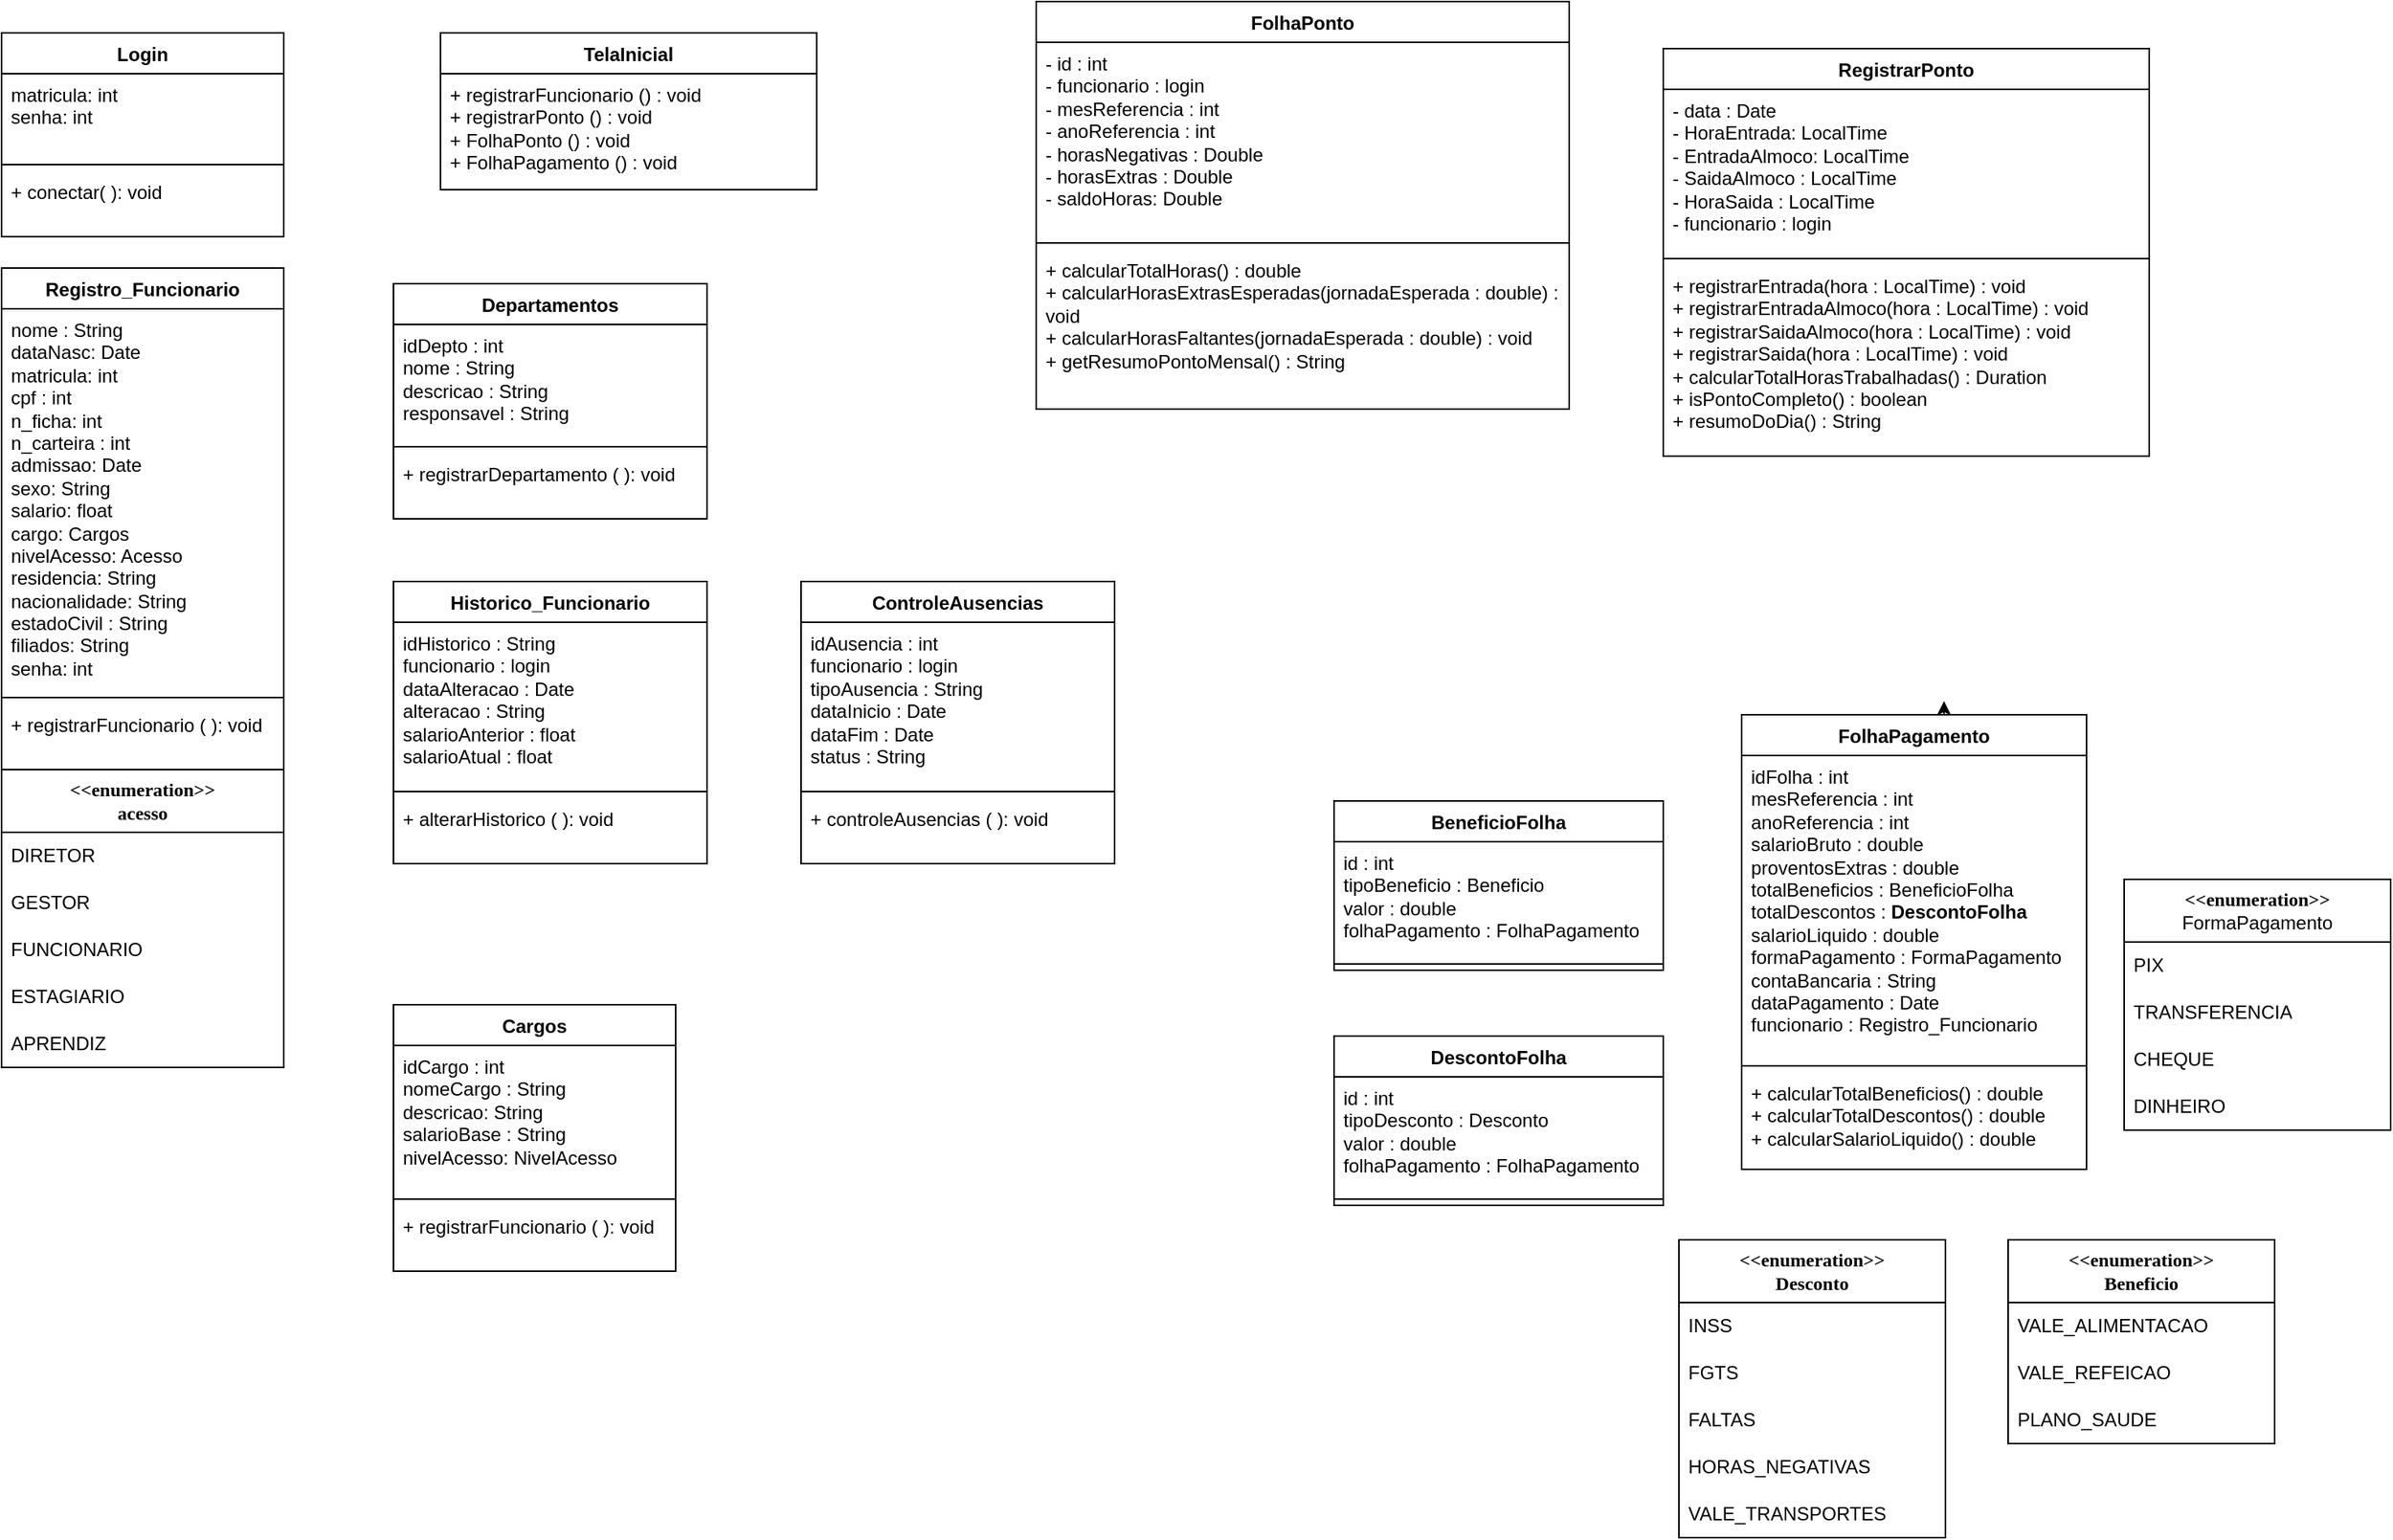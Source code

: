 <mxfile version="28.1.0">
  <diagram id="C5RBs43oDa-KdzZeNtuy" name="Page-1">
    <mxGraphModel dx="1727" dy="576" grid="1" gridSize="10" guides="1" tooltips="1" connect="1" arrows="1" fold="1" page="1" pageScale="1" pageWidth="827" pageHeight="1169" math="0" shadow="0">
      <root>
        <mxCell id="WIyWlLk6GJQsqaUBKTNV-0" />
        <mxCell id="WIyWlLk6GJQsqaUBKTNV-1" parent="WIyWlLk6GJQsqaUBKTNV-0" />
        <mxCell id="fYP-xoAzODDI70GAg0PN-0" value="Registro_Funcionario" style="swimlane;fontStyle=1;align=center;verticalAlign=top;childLayout=stackLayout;horizontal=1;startSize=26;horizontalStack=0;resizeParent=1;resizeParentMax=0;resizeLast=0;collapsible=1;marginBottom=0;whiteSpace=wrap;html=1;" parent="WIyWlLk6GJQsqaUBKTNV-1" vertex="1">
          <mxGeometry x="130" y="190" width="180" height="320" as="geometry" />
        </mxCell>
        <mxCell id="fYP-xoAzODDI70GAg0PN-1" value="nome : String&lt;div&gt;dataNasc: Date&lt;/div&gt;&lt;div&gt;matricula: int&lt;/div&gt;&lt;div&gt;&lt;div&gt;cpf : int&amp;nbsp;&lt;/div&gt;&lt;div&gt;n_ficha: int&lt;/div&gt;&lt;div&gt;n_carteira : int&lt;/div&gt;&lt;div&gt;admissao: Date&lt;/div&gt;&lt;div&gt;sexo: String&lt;/div&gt;&lt;div&gt;salario: float&lt;/div&gt;&lt;div&gt;cargo: Cargos&lt;/div&gt;&lt;div&gt;nivelAcesso: Acesso&lt;/div&gt;&lt;div&gt;residencia: String&lt;/div&gt;&lt;div&gt;nacionalidade: String&lt;/div&gt;&lt;div&gt;estadoCivil : String&lt;/div&gt;&lt;/div&gt;&lt;div&gt;filiados: String&lt;/div&gt;&lt;div&gt;senha: int&lt;/div&gt;" style="text;strokeColor=none;fillColor=none;align=left;verticalAlign=top;spacingLeft=4;spacingRight=4;overflow=hidden;rotatable=0;points=[[0,0.5],[1,0.5]];portConstraint=eastwest;whiteSpace=wrap;html=1;" parent="fYP-xoAzODDI70GAg0PN-0" vertex="1">
          <mxGeometry y="26" width="180" height="244" as="geometry" />
        </mxCell>
        <mxCell id="fYP-xoAzODDI70GAg0PN-2" value="" style="line;strokeWidth=1;fillColor=none;align=left;verticalAlign=middle;spacingTop=-1;spacingLeft=3;spacingRight=3;rotatable=0;labelPosition=right;points=[];portConstraint=eastwest;strokeColor=inherit;" parent="fYP-xoAzODDI70GAg0PN-0" vertex="1">
          <mxGeometry y="270" width="180" height="8" as="geometry" />
        </mxCell>
        <mxCell id="fYP-xoAzODDI70GAg0PN-3" value="+ registrarFuncionario&amp;nbsp;( ): void" style="text;strokeColor=none;fillColor=none;align=left;verticalAlign=top;spacingLeft=4;spacingRight=4;overflow=hidden;rotatable=0;points=[[0,0.5],[1,0.5]];portConstraint=eastwest;whiteSpace=wrap;html=1;" parent="fYP-xoAzODDI70GAg0PN-0" vertex="1">
          <mxGeometry y="278" width="180" height="42" as="geometry" />
        </mxCell>
        <mxCell id="fYP-xoAzODDI70GAg0PN-4" value="Login" style="swimlane;fontStyle=1;align=center;verticalAlign=top;childLayout=stackLayout;horizontal=1;startSize=26;horizontalStack=0;resizeParent=1;resizeParentMax=0;resizeLast=0;collapsible=1;marginBottom=0;whiteSpace=wrap;html=1;" parent="WIyWlLk6GJQsqaUBKTNV-1" vertex="1">
          <mxGeometry x="130" y="40" width="180" height="130" as="geometry" />
        </mxCell>
        <mxCell id="fYP-xoAzODDI70GAg0PN-5" value="matricula: int&lt;div&gt;senha: int&lt;/div&gt;" style="text;strokeColor=none;fillColor=none;align=left;verticalAlign=top;spacingLeft=4;spacingRight=4;overflow=hidden;rotatable=0;points=[[0,0.5],[1,0.5]];portConstraint=eastwest;whiteSpace=wrap;html=1;" parent="fYP-xoAzODDI70GAg0PN-4" vertex="1">
          <mxGeometry y="26" width="180" height="54" as="geometry" />
        </mxCell>
        <mxCell id="fYP-xoAzODDI70GAg0PN-6" value="" style="line;strokeWidth=1;fillColor=none;align=left;verticalAlign=middle;spacingTop=-1;spacingLeft=3;spacingRight=3;rotatable=0;labelPosition=right;points=[];portConstraint=eastwest;strokeColor=inherit;" parent="fYP-xoAzODDI70GAg0PN-4" vertex="1">
          <mxGeometry y="80" width="180" height="8" as="geometry" />
        </mxCell>
        <mxCell id="fYP-xoAzODDI70GAg0PN-7" value="+ conectar( ): void" style="text;strokeColor=none;fillColor=none;align=left;verticalAlign=top;spacingLeft=4;spacingRight=4;overflow=hidden;rotatable=0;points=[[0,0.5],[1,0.5]];portConstraint=eastwest;whiteSpace=wrap;html=1;" parent="fYP-xoAzODDI70GAg0PN-4" vertex="1">
          <mxGeometry y="88" width="180" height="42" as="geometry" />
        </mxCell>
        <mxCell id="fYP-xoAzODDI70GAg0PN-9" value="TelaInicial" style="swimlane;fontStyle=1;align=center;verticalAlign=top;childLayout=stackLayout;horizontal=1;startSize=26;horizontalStack=0;resizeParent=1;resizeParentMax=0;resizeLast=0;collapsible=1;marginBottom=0;whiteSpace=wrap;html=1;" parent="WIyWlLk6GJQsqaUBKTNV-1" vertex="1">
          <mxGeometry x="410" y="40" width="240" height="100" as="geometry" />
        </mxCell>
        <mxCell id="fYP-xoAzODDI70GAg0PN-10" value="+ registrarFuncionario () : void&lt;div&gt;+ registrarPonto () : void&lt;/div&gt;&lt;div&gt;+ FolhaPonto () : void&lt;/div&gt;&lt;div&gt;+ FolhaPagamento () : void&lt;/div&gt;&lt;div&gt;&lt;div&gt;&lt;br&gt;&lt;/div&gt;&lt;/div&gt;" style="text;strokeColor=none;fillColor=none;align=left;verticalAlign=top;spacingLeft=4;spacingRight=4;overflow=hidden;rotatable=0;points=[[0,0.5],[1,0.5]];portConstraint=eastwest;whiteSpace=wrap;html=1;" parent="fYP-xoAzODDI70GAg0PN-9" vertex="1">
          <mxGeometry y="26" width="240" height="74" as="geometry" />
        </mxCell>
        <mxCell id="fYP-xoAzODDI70GAg0PN-11" value="FolhaPonto" style="swimlane;fontStyle=1;align=center;verticalAlign=top;childLayout=stackLayout;horizontal=1;startSize=26;horizontalStack=0;resizeParent=1;resizeParentMax=0;resizeLast=0;collapsible=1;marginBottom=0;whiteSpace=wrap;html=1;" parent="WIyWlLk6GJQsqaUBKTNV-1" vertex="1">
          <mxGeometry x="790" y="20" width="340" height="260" as="geometry" />
        </mxCell>
        <mxCell id="fYP-xoAzODDI70GAg0PN-12" value="&lt;div&gt;- id : int&lt;/div&gt;&lt;div&gt;- funcionario : login&lt;/div&gt;&lt;div&gt;- mesReferencia : int&lt;/div&gt;&lt;div&gt;- anoReferencia : int&lt;/div&gt;&lt;div&gt;&lt;span style=&quot;background-color: transparent; color: light-dark(rgb(0, 0, 0), rgb(255, 255, 255));&quot;&gt;- horasNegativas : Double&lt;/span&gt;&lt;/div&gt;&lt;div&gt;&lt;div&gt;&lt;span style=&quot;background-color: transparent; color: light-dark(rgb(0, 0, 0), rgb(255, 255, 255));&quot;&gt;- horasExtras : Double&lt;/span&gt;&lt;/div&gt;&lt;div&gt;&lt;span style=&quot;background-color: transparent; color: light-dark(rgb(0, 0, 0), rgb(255, 255, 255));&quot;&gt;-&amp;nbsp;&lt;/span&gt;&lt;span style=&quot;background-color: transparent; color: light-dark(rgb(0, 0, 0), rgb(255, 255, 255));&quot;&gt;saldoHoras: Double&lt;/span&gt;&lt;/div&gt;&lt;/div&gt;" style="text;strokeColor=none;fillColor=none;align=left;verticalAlign=top;spacingLeft=4;spacingRight=4;overflow=hidden;rotatable=0;points=[[0,0.5],[1,0.5]];portConstraint=eastwest;whiteSpace=wrap;html=1;" parent="fYP-xoAzODDI70GAg0PN-11" vertex="1">
          <mxGeometry y="26" width="340" height="124" as="geometry" />
        </mxCell>
        <mxCell id="fYP-xoAzODDI70GAg0PN-13" value="" style="line;strokeWidth=1;fillColor=none;align=left;verticalAlign=middle;spacingTop=-1;spacingLeft=3;spacingRight=3;rotatable=0;labelPosition=right;points=[];portConstraint=eastwest;strokeColor=inherit;" parent="fYP-xoAzODDI70GAg0PN-11" vertex="1">
          <mxGeometry y="150" width="340" height="8" as="geometry" />
        </mxCell>
        <mxCell id="fYP-xoAzODDI70GAg0PN-14" value="&lt;div&gt;+ calcularTotalHoras() : double&lt;/div&gt;&lt;div&gt;+ calcularHorasExtrasEsperadas(jornadaEsperada : double) : void&lt;/div&gt;&lt;div&gt;+ calcularHorasFaltantes(jornadaEsperada : double) : void&lt;/div&gt;&lt;div&gt;+ getResumoPontoMensal() : String&lt;/div&gt;" style="text;strokeColor=none;fillColor=none;align=left;verticalAlign=top;spacingLeft=4;spacingRight=4;overflow=hidden;rotatable=0;points=[[0,0.5],[1,0.5]];portConstraint=eastwest;whiteSpace=wrap;html=1;" parent="fYP-xoAzODDI70GAg0PN-11" vertex="1">
          <mxGeometry y="158" width="340" height="102" as="geometry" />
        </mxCell>
        <mxCell id="fYP-xoAzODDI70GAg0PN-15" value="RegistrarPonto" style="swimlane;fontStyle=1;align=center;verticalAlign=top;childLayout=stackLayout;horizontal=1;startSize=26;horizontalStack=0;resizeParent=1;resizeParentMax=0;resizeLast=0;collapsible=1;marginBottom=0;whiteSpace=wrap;html=1;" parent="WIyWlLk6GJQsqaUBKTNV-1" vertex="1">
          <mxGeometry x="1190" y="50" width="310" height="260" as="geometry" />
        </mxCell>
        <mxCell id="fYP-xoAzODDI70GAg0PN-16" value="&lt;div&gt;- data :&amp;nbsp;&lt;span style=&quot;background-color: transparent; color: light-dark(rgb(0, 0, 0), rgb(255, 255, 255));&quot;&gt;Date&lt;/span&gt;&lt;/div&gt;&lt;div&gt;- HoraEntrada: LocalTime&lt;/div&gt;&lt;div&gt;- EntradaAlmoco: LocalTime&lt;/div&gt;&lt;div&gt;- SaidaAlmoco : LocalTime&lt;/div&gt;&lt;div&gt;- HoraSaida : LocalTime&lt;/div&gt;&lt;div&gt;- funcionario : login&lt;/div&gt;" style="text;strokeColor=none;fillColor=none;align=left;verticalAlign=top;spacingLeft=4;spacingRight=4;overflow=hidden;rotatable=0;points=[[0,0.5],[1,0.5]];portConstraint=eastwest;whiteSpace=wrap;html=1;" parent="fYP-xoAzODDI70GAg0PN-15" vertex="1">
          <mxGeometry y="26" width="310" height="104" as="geometry" />
        </mxCell>
        <mxCell id="fYP-xoAzODDI70GAg0PN-17" value="" style="line;strokeWidth=1;fillColor=none;align=left;verticalAlign=middle;spacingTop=-1;spacingLeft=3;spacingRight=3;rotatable=0;labelPosition=right;points=[];portConstraint=eastwest;strokeColor=inherit;" parent="fYP-xoAzODDI70GAg0PN-15" vertex="1">
          <mxGeometry y="130" width="310" height="8" as="geometry" />
        </mxCell>
        <mxCell id="fYP-xoAzODDI70GAg0PN-18" value="&lt;div&gt;+ registrarEntrada(hora : LocalTime) : void&lt;/div&gt;&lt;div&gt;+ registrarEntradaAlmoco(hora : LocalTime) : void&lt;/div&gt;&lt;div&gt;+ registrarSaidaAlmoco(hora : LocalTime) : void&lt;/div&gt;&lt;div&gt;+ registrarSaida(hora : LocalTime) : void&lt;/div&gt;&lt;div&gt;+ calcularTotalHorasTrabalhadas() : Duration&lt;/div&gt;&lt;div&gt;&lt;span style=&quot;background-color: transparent; color: light-dark(rgb(0, 0, 0), rgb(255, 255, 255));&quot;&gt;+ isPontoCompleto() : boolean&lt;/span&gt;&lt;/div&gt;&lt;div&gt;+ resumoDoDia() : String&lt;/div&gt;" style="text;strokeColor=none;fillColor=none;align=left;verticalAlign=top;spacingLeft=4;spacingRight=4;overflow=hidden;rotatable=0;points=[[0,0.5],[1,0.5]];portConstraint=eastwest;whiteSpace=wrap;html=1;" parent="fYP-xoAzODDI70GAg0PN-15" vertex="1">
          <mxGeometry y="138" width="310" height="122" as="geometry" />
        </mxCell>
        <mxCell id="fYP-xoAzODDI70GAg0PN-19" value="FolhaPagamento" style="swimlane;fontStyle=1;align=center;verticalAlign=top;childLayout=stackLayout;horizontal=1;startSize=26;horizontalStack=0;resizeParent=1;resizeParentMax=0;resizeLast=0;collapsible=1;marginBottom=0;whiteSpace=wrap;html=1;" parent="WIyWlLk6GJQsqaUBKTNV-1" vertex="1">
          <mxGeometry x="1240" y="475" width="220" height="290" as="geometry" />
        </mxCell>
        <mxCell id="fYP-xoAzODDI70GAg0PN-20" value="&lt;div&gt;idFolha : int&lt;/div&gt;&lt;div&gt;mesReferencia : int&lt;/div&gt;&lt;div&gt;anoReferencia : int&lt;/div&gt;&lt;div&gt;salarioBruto : double&lt;/div&gt;&lt;div&gt;proventosExtras : double&lt;/div&gt;&lt;div&gt;totalBeneficios : BeneficioFolha&lt;/div&gt;&lt;div&gt;totalDescontos :&amp;nbsp;&lt;span style=&quot;font-weight: 700; text-align: center; background-color: transparent; color: light-dark(rgb(0, 0, 0), rgb(255, 255, 255));&quot;&gt;DescontoFolha&lt;/span&gt;&lt;/div&gt;&lt;div&gt;salarioLiquido : double&lt;/div&gt;&lt;div&gt;&lt;span style=&quot;background-color: transparent; color: light-dark(rgb(0, 0, 0), rgb(255, 255, 255));&quot;&gt;formaPagamento : FormaPagamento&lt;/span&gt;&lt;/div&gt;&lt;div&gt;contaBancaria : String&lt;/div&gt;&lt;div&gt;dataPagamento : Date&lt;/div&gt;&lt;div&gt;&lt;span style=&quot;background-color: transparent; color: light-dark(rgb(0, 0, 0), rgb(255, 255, 255));&quot;&gt;funcionario : Registro_Funcionario&lt;/span&gt;&lt;/div&gt;&lt;div&gt;&lt;br&gt;&lt;/div&gt;" style="text;strokeColor=none;fillColor=none;align=left;verticalAlign=top;spacingLeft=4;spacingRight=4;overflow=hidden;rotatable=0;points=[[0,0.5],[1,0.5]];portConstraint=eastwest;whiteSpace=wrap;html=1;" parent="fYP-xoAzODDI70GAg0PN-19" vertex="1">
          <mxGeometry y="26" width="220" height="194" as="geometry" />
        </mxCell>
        <mxCell id="fYP-xoAzODDI70GAg0PN-21" value="" style="line;strokeWidth=1;fillColor=none;align=left;verticalAlign=middle;spacingTop=-1;spacingLeft=3;spacingRight=3;rotatable=0;labelPosition=right;points=[];portConstraint=eastwest;strokeColor=inherit;" parent="fYP-xoAzODDI70GAg0PN-19" vertex="1">
          <mxGeometry y="220" width="220" height="8" as="geometry" />
        </mxCell>
        <mxCell id="fYP-xoAzODDI70GAg0PN-22" value="" style="line;strokeWidth=1;fillColor=none;align=left;verticalAlign=middle;spacingTop=-1;spacingLeft=3;spacingRight=3;rotatable=0;labelPosition=right;points=[];portConstraint=eastwest;strokeColor=inherit;" parent="fYP-xoAzODDI70GAg0PN-19" vertex="1">
          <mxGeometry y="228" width="220" as="geometry" />
        </mxCell>
        <mxCell id="fYP-xoAzODDI70GAg0PN-23" value="&lt;div&gt;+ calcularTotalBeneficios() : double&lt;/div&gt;&lt;div&gt;+ calcularTotalDescontos() : double&lt;/div&gt;&lt;div&gt;+ calcularSalarioLiquido() : double&lt;/div&gt;" style="text;strokeColor=none;fillColor=none;align=left;verticalAlign=top;spacingLeft=4;spacingRight=4;overflow=hidden;rotatable=0;points=[[0,0.5],[1,0.5]];portConstraint=eastwest;whiteSpace=wrap;html=1;" parent="fYP-xoAzODDI70GAg0PN-19" vertex="1">
          <mxGeometry y="228" width="220" height="62" as="geometry" />
        </mxCell>
        <mxCell id="fYP-xoAzODDI70GAg0PN-24" style="edgeStyle=orthogonalEdgeStyle;rounded=0;orthogonalLoop=1;jettySize=auto;html=1;exitX=0.5;exitY=0;exitDx=0;exitDy=0;entryX=0.587;entryY=-0.03;entryDx=0;entryDy=0;entryPerimeter=0;" parent="WIyWlLk6GJQsqaUBKTNV-1" source="fYP-xoAzODDI70GAg0PN-19" target="fYP-xoAzODDI70GAg0PN-19" edge="1">
          <mxGeometry relative="1" as="geometry" />
        </mxCell>
        <mxCell id="GPqqSzToRLyQ76lssUQ2-6" value="Cargos" style="swimlane;fontStyle=1;align=center;verticalAlign=top;childLayout=stackLayout;horizontal=1;startSize=26;horizontalStack=0;resizeParent=1;resizeParentMax=0;resizeLast=0;collapsible=1;marginBottom=0;whiteSpace=wrap;html=1;" vertex="1" parent="WIyWlLk6GJQsqaUBKTNV-1">
          <mxGeometry x="380" y="660" width="180" height="170" as="geometry" />
        </mxCell>
        <mxCell id="GPqqSzToRLyQ76lssUQ2-7" value="idCargo : int&lt;div&gt;nomeCargo : String&lt;/div&gt;&lt;div&gt;descricao: String&lt;/div&gt;&lt;div&gt;salarioBase : String&lt;/div&gt;&lt;div&gt;nivelAcesso: NivelAcesso&lt;/div&gt;" style="text;strokeColor=none;fillColor=none;align=left;verticalAlign=top;spacingLeft=4;spacingRight=4;overflow=hidden;rotatable=0;points=[[0,0.5],[1,0.5]];portConstraint=eastwest;whiteSpace=wrap;html=1;" vertex="1" parent="GPqqSzToRLyQ76lssUQ2-6">
          <mxGeometry y="26" width="180" height="94" as="geometry" />
        </mxCell>
        <mxCell id="GPqqSzToRLyQ76lssUQ2-8" value="" style="line;strokeWidth=1;fillColor=none;align=left;verticalAlign=middle;spacingTop=-1;spacingLeft=3;spacingRight=3;rotatable=0;labelPosition=right;points=[];portConstraint=eastwest;strokeColor=inherit;" vertex="1" parent="GPqqSzToRLyQ76lssUQ2-6">
          <mxGeometry y="120" width="180" height="8" as="geometry" />
        </mxCell>
        <mxCell id="GPqqSzToRLyQ76lssUQ2-9" value="+ registrarFuncionario&amp;nbsp;( ): void" style="text;strokeColor=none;fillColor=none;align=left;verticalAlign=top;spacingLeft=4;spacingRight=4;overflow=hidden;rotatable=0;points=[[0,0.5],[1,0.5]];portConstraint=eastwest;whiteSpace=wrap;html=1;" vertex="1" parent="GPqqSzToRLyQ76lssUQ2-6">
          <mxGeometry y="128" width="180" height="42" as="geometry" />
        </mxCell>
        <mxCell id="GPqqSzToRLyQ76lssUQ2-10" value="&lt;span style=&quot;font-family: Tahoma; font-weight: 700;&quot;&gt;&amp;lt;&amp;lt;enumeration&amp;gt;&amp;gt;&lt;/span&gt;&lt;div style=&quot;font-family: Tahoma; font-weight: 700;&quot;&gt;acesso&lt;/div&gt;" style="swimlane;fontStyle=0;childLayout=stackLayout;horizontal=1;startSize=40;horizontalStack=0;resizeParent=1;resizeParentMax=0;resizeLast=0;collapsible=1;marginBottom=0;whiteSpace=wrap;html=1;" vertex="1" parent="WIyWlLk6GJQsqaUBKTNV-1">
          <mxGeometry x="130" y="510" width="180" height="190" as="geometry" />
        </mxCell>
        <mxCell id="GPqqSzToRLyQ76lssUQ2-11" value="DIRETOR" style="text;strokeColor=none;fillColor=none;align=left;verticalAlign=middle;spacingLeft=4;spacingRight=4;overflow=hidden;points=[[0,0.5],[1,0.5]];portConstraint=eastwest;rotatable=0;whiteSpace=wrap;html=1;" vertex="1" parent="GPqqSzToRLyQ76lssUQ2-10">
          <mxGeometry y="40" width="180" height="30" as="geometry" />
        </mxCell>
        <mxCell id="GPqqSzToRLyQ76lssUQ2-12" value="GESTOR" style="text;strokeColor=none;fillColor=none;align=left;verticalAlign=middle;spacingLeft=4;spacingRight=4;overflow=hidden;points=[[0,0.5],[1,0.5]];portConstraint=eastwest;rotatable=0;whiteSpace=wrap;html=1;" vertex="1" parent="GPqqSzToRLyQ76lssUQ2-10">
          <mxGeometry y="70" width="180" height="30" as="geometry" />
        </mxCell>
        <mxCell id="GPqqSzToRLyQ76lssUQ2-13" value="FUNCIONARIO" style="text;strokeColor=none;fillColor=none;align=left;verticalAlign=middle;spacingLeft=4;spacingRight=4;overflow=hidden;points=[[0,0.5],[1,0.5]];portConstraint=eastwest;rotatable=0;whiteSpace=wrap;html=1;" vertex="1" parent="GPqqSzToRLyQ76lssUQ2-10">
          <mxGeometry y="100" width="180" height="30" as="geometry" />
        </mxCell>
        <mxCell id="GPqqSzToRLyQ76lssUQ2-14" value="ESTAGIARIO" style="text;strokeColor=none;fillColor=none;align=left;verticalAlign=middle;spacingLeft=4;spacingRight=4;overflow=hidden;points=[[0,0.5],[1,0.5]];portConstraint=eastwest;rotatable=0;whiteSpace=wrap;html=1;" vertex="1" parent="GPqqSzToRLyQ76lssUQ2-10">
          <mxGeometry y="130" width="180" height="30" as="geometry" />
        </mxCell>
        <mxCell id="GPqqSzToRLyQ76lssUQ2-15" value="APRENDIZ" style="text;strokeColor=none;fillColor=none;align=left;verticalAlign=middle;spacingLeft=4;spacingRight=4;overflow=hidden;points=[[0,0.5],[1,0.5]];portConstraint=eastwest;rotatable=0;whiteSpace=wrap;html=1;" vertex="1" parent="GPqqSzToRLyQ76lssUQ2-10">
          <mxGeometry y="160" width="180" height="30" as="geometry" />
        </mxCell>
        <mxCell id="GPqqSzToRLyQ76lssUQ2-17" value="Departamentos" style="swimlane;fontStyle=1;align=center;verticalAlign=top;childLayout=stackLayout;horizontal=1;startSize=26;horizontalStack=0;resizeParent=1;resizeParentMax=0;resizeLast=0;collapsible=1;marginBottom=0;whiteSpace=wrap;html=1;" vertex="1" parent="WIyWlLk6GJQsqaUBKTNV-1">
          <mxGeometry x="380" y="200" width="200" height="150" as="geometry" />
        </mxCell>
        <mxCell id="GPqqSzToRLyQ76lssUQ2-18" value="idDepto : int&lt;div&gt;nome : String&lt;/div&gt;&lt;div&gt;descricao : String&lt;/div&gt;&lt;div&gt;responsavel : String&lt;/div&gt;&lt;div&gt;&lt;br&gt;&lt;/div&gt;" style="text;strokeColor=none;fillColor=none;align=left;verticalAlign=top;spacingLeft=4;spacingRight=4;overflow=hidden;rotatable=0;points=[[0,0.5],[1,0.5]];portConstraint=eastwest;whiteSpace=wrap;html=1;" vertex="1" parent="GPqqSzToRLyQ76lssUQ2-17">
          <mxGeometry y="26" width="200" height="74" as="geometry" />
        </mxCell>
        <mxCell id="GPqqSzToRLyQ76lssUQ2-19" value="" style="line;strokeWidth=1;fillColor=none;align=left;verticalAlign=middle;spacingTop=-1;spacingLeft=3;spacingRight=3;rotatable=0;labelPosition=right;points=[];portConstraint=eastwest;strokeColor=inherit;" vertex="1" parent="GPqqSzToRLyQ76lssUQ2-17">
          <mxGeometry y="100" width="200" height="8" as="geometry" />
        </mxCell>
        <mxCell id="GPqqSzToRLyQ76lssUQ2-20" value="+ registrarDepartamento ( ): void" style="text;strokeColor=none;fillColor=none;align=left;verticalAlign=top;spacingLeft=4;spacingRight=4;overflow=hidden;rotatable=0;points=[[0,0.5],[1,0.5]];portConstraint=eastwest;whiteSpace=wrap;html=1;" vertex="1" parent="GPqqSzToRLyQ76lssUQ2-17">
          <mxGeometry y="108" width="200" height="42" as="geometry" />
        </mxCell>
        <mxCell id="GPqqSzToRLyQ76lssUQ2-21" value="Historico_Funcionario" style="swimlane;fontStyle=1;align=center;verticalAlign=top;childLayout=stackLayout;horizontal=1;startSize=26;horizontalStack=0;resizeParent=1;resizeParentMax=0;resizeLast=0;collapsible=1;marginBottom=0;whiteSpace=wrap;html=1;" vertex="1" parent="WIyWlLk6GJQsqaUBKTNV-1">
          <mxGeometry x="380" y="390" width="200" height="180" as="geometry" />
        </mxCell>
        <mxCell id="GPqqSzToRLyQ76lssUQ2-22" value="&lt;div&gt;idHistorico : String&lt;/div&gt;&lt;div&gt;funcionario : login&lt;/div&gt;&lt;div&gt;dataAlteracao : Date&lt;/div&gt;&lt;div&gt;alteracao : String&lt;/div&gt;&lt;div&gt;salarioAnterior : float&lt;/div&gt;&lt;div&gt;salarioAtual : float&lt;/div&gt;&lt;div&gt;&lt;br&gt;&lt;/div&gt;" style="text;strokeColor=none;fillColor=none;align=left;verticalAlign=top;spacingLeft=4;spacingRight=4;overflow=hidden;rotatable=0;points=[[0,0.5],[1,0.5]];portConstraint=eastwest;whiteSpace=wrap;html=1;" vertex="1" parent="GPqqSzToRLyQ76lssUQ2-21">
          <mxGeometry y="26" width="200" height="104" as="geometry" />
        </mxCell>
        <mxCell id="GPqqSzToRLyQ76lssUQ2-23" value="" style="line;strokeWidth=1;fillColor=none;align=left;verticalAlign=middle;spacingTop=-1;spacingLeft=3;spacingRight=3;rotatable=0;labelPosition=right;points=[];portConstraint=eastwest;strokeColor=inherit;" vertex="1" parent="GPqqSzToRLyQ76lssUQ2-21">
          <mxGeometry y="130" width="200" height="8" as="geometry" />
        </mxCell>
        <mxCell id="GPqqSzToRLyQ76lssUQ2-24" value="+ alterarHistorico ( ): void" style="text;strokeColor=none;fillColor=none;align=left;verticalAlign=top;spacingLeft=4;spacingRight=4;overflow=hidden;rotatable=0;points=[[0,0.5],[1,0.5]];portConstraint=eastwest;whiteSpace=wrap;html=1;" vertex="1" parent="GPqqSzToRLyQ76lssUQ2-21">
          <mxGeometry y="138" width="200" height="42" as="geometry" />
        </mxCell>
        <mxCell id="GPqqSzToRLyQ76lssUQ2-25" value="ControleAusencias" style="swimlane;fontStyle=1;align=center;verticalAlign=top;childLayout=stackLayout;horizontal=1;startSize=26;horizontalStack=0;resizeParent=1;resizeParentMax=0;resizeLast=0;collapsible=1;marginBottom=0;whiteSpace=wrap;html=1;" vertex="1" parent="WIyWlLk6GJQsqaUBKTNV-1">
          <mxGeometry x="640" y="390" width="200" height="180" as="geometry" />
        </mxCell>
        <mxCell id="GPqqSzToRLyQ76lssUQ2-26" value="&lt;div&gt;idAusencia : int&lt;/div&gt;&lt;div&gt;funcionario : login&lt;/div&gt;&lt;div&gt;tipoAusencia : String&lt;/div&gt;&lt;div&gt;dataInicio : Date&lt;/div&gt;&lt;div&gt;dataFim : Date&lt;/div&gt;&lt;div&gt;status : String&lt;/div&gt;" style="text;strokeColor=none;fillColor=none;align=left;verticalAlign=top;spacingLeft=4;spacingRight=4;overflow=hidden;rotatable=0;points=[[0,0.5],[1,0.5]];portConstraint=eastwest;whiteSpace=wrap;html=1;" vertex="1" parent="GPqqSzToRLyQ76lssUQ2-25">
          <mxGeometry y="26" width="200" height="104" as="geometry" />
        </mxCell>
        <mxCell id="GPqqSzToRLyQ76lssUQ2-27" value="" style="line;strokeWidth=1;fillColor=none;align=left;verticalAlign=middle;spacingTop=-1;spacingLeft=3;spacingRight=3;rotatable=0;labelPosition=right;points=[];portConstraint=eastwest;strokeColor=inherit;" vertex="1" parent="GPqqSzToRLyQ76lssUQ2-25">
          <mxGeometry y="130" width="200" height="8" as="geometry" />
        </mxCell>
        <mxCell id="GPqqSzToRLyQ76lssUQ2-28" value="+ controleAusencias ( ): void" style="text;strokeColor=none;fillColor=none;align=left;verticalAlign=top;spacingLeft=4;spacingRight=4;overflow=hidden;rotatable=0;points=[[0,0.5],[1,0.5]];portConstraint=eastwest;whiteSpace=wrap;html=1;" vertex="1" parent="GPqqSzToRLyQ76lssUQ2-25">
          <mxGeometry y="138" width="200" height="42" as="geometry" />
        </mxCell>
        <mxCell id="GPqqSzToRLyQ76lssUQ2-29" value="&lt;span style=&quot;font-family: Tahoma; font-weight: 700;&quot;&gt;&amp;lt;&amp;lt;enumeration&amp;gt;&amp;gt;&lt;/span&gt;&lt;div style=&quot;font-family: Tahoma; font-weight: 700;&quot;&gt;&lt;span style=&quot;font-family: Helvetica; font-weight: 400; text-align: left;&quot;&gt;FormaPagamento&lt;/span&gt;&lt;/div&gt;" style="swimlane;fontStyle=0;childLayout=stackLayout;horizontal=1;startSize=40;horizontalStack=0;resizeParent=1;resizeParentMax=0;resizeLast=0;collapsible=1;marginBottom=0;whiteSpace=wrap;html=1;" vertex="1" parent="WIyWlLk6GJQsqaUBKTNV-1">
          <mxGeometry x="1484" y="580" width="170" height="160" as="geometry" />
        </mxCell>
        <mxCell id="GPqqSzToRLyQ76lssUQ2-30" value="PIX" style="text;strokeColor=none;fillColor=none;align=left;verticalAlign=middle;spacingLeft=4;spacingRight=4;overflow=hidden;points=[[0,0.5],[1,0.5]];portConstraint=eastwest;rotatable=0;whiteSpace=wrap;html=1;" vertex="1" parent="GPqqSzToRLyQ76lssUQ2-29">
          <mxGeometry y="40" width="170" height="30" as="geometry" />
        </mxCell>
        <mxCell id="GPqqSzToRLyQ76lssUQ2-31" value="TRANSFERENCIA" style="text;strokeColor=none;fillColor=none;align=left;verticalAlign=middle;spacingLeft=4;spacingRight=4;overflow=hidden;points=[[0,0.5],[1,0.5]];portConstraint=eastwest;rotatable=0;whiteSpace=wrap;html=1;" vertex="1" parent="GPqqSzToRLyQ76lssUQ2-29">
          <mxGeometry y="70" width="170" height="30" as="geometry" />
        </mxCell>
        <mxCell id="GPqqSzToRLyQ76lssUQ2-32" value="CHEQUE" style="text;strokeColor=none;fillColor=none;align=left;verticalAlign=middle;spacingLeft=4;spacingRight=4;overflow=hidden;points=[[0,0.5],[1,0.5]];portConstraint=eastwest;rotatable=0;whiteSpace=wrap;html=1;" vertex="1" parent="GPqqSzToRLyQ76lssUQ2-29">
          <mxGeometry y="100" width="170" height="30" as="geometry" />
        </mxCell>
        <mxCell id="GPqqSzToRLyQ76lssUQ2-33" value="DINHEIRO" style="text;strokeColor=none;fillColor=none;align=left;verticalAlign=middle;spacingLeft=4;spacingRight=4;overflow=hidden;points=[[0,0.5],[1,0.5]];portConstraint=eastwest;rotatable=0;whiteSpace=wrap;html=1;" vertex="1" parent="GPqqSzToRLyQ76lssUQ2-29">
          <mxGeometry y="130" width="170" height="30" as="geometry" />
        </mxCell>
        <mxCell id="GPqqSzToRLyQ76lssUQ2-35" value="BeneficioFolha" style="swimlane;fontStyle=1;align=center;verticalAlign=top;childLayout=stackLayout;horizontal=1;startSize=26;horizontalStack=0;resizeParent=1;resizeParentMax=0;resizeLast=0;collapsible=1;marginBottom=0;whiteSpace=wrap;html=1;" vertex="1" parent="WIyWlLk6GJQsqaUBKTNV-1">
          <mxGeometry x="980" y="530" width="210" height="108" as="geometry" />
        </mxCell>
        <mxCell id="GPqqSzToRLyQ76lssUQ2-36" value="&lt;div&gt;id : int&lt;/div&gt;&lt;div&gt;tipoBeneficio : Beneficio&lt;/div&gt;&lt;div&gt;valor : double&lt;/div&gt;&lt;div&gt;folhaPagamento : FolhaPagamento&lt;/div&gt;" style="text;strokeColor=none;fillColor=none;align=left;verticalAlign=top;spacingLeft=4;spacingRight=4;overflow=hidden;rotatable=0;points=[[0,0.5],[1,0.5]];portConstraint=eastwest;whiteSpace=wrap;html=1;" vertex="1" parent="GPqqSzToRLyQ76lssUQ2-35">
          <mxGeometry y="26" width="210" height="74" as="geometry" />
        </mxCell>
        <mxCell id="GPqqSzToRLyQ76lssUQ2-37" value="" style="line;strokeWidth=1;fillColor=none;align=left;verticalAlign=middle;spacingTop=-1;spacingLeft=3;spacingRight=3;rotatable=0;labelPosition=right;points=[];portConstraint=eastwest;strokeColor=inherit;" vertex="1" parent="GPqqSzToRLyQ76lssUQ2-35">
          <mxGeometry y="100" width="210" height="8" as="geometry" />
        </mxCell>
        <mxCell id="GPqqSzToRLyQ76lssUQ2-39" value="DescontoFolha" style="swimlane;fontStyle=1;align=center;verticalAlign=top;childLayout=stackLayout;horizontal=1;startSize=26;horizontalStack=0;resizeParent=1;resizeParentMax=0;resizeLast=0;collapsible=1;marginBottom=0;whiteSpace=wrap;html=1;" vertex="1" parent="WIyWlLk6GJQsqaUBKTNV-1">
          <mxGeometry x="980" y="680" width="210" height="108" as="geometry" />
        </mxCell>
        <mxCell id="GPqqSzToRLyQ76lssUQ2-40" value="&lt;div&gt;id : int&lt;/div&gt;&lt;div&gt;tipoDesconto : Desconto&lt;/div&gt;&lt;div&gt;valor : double&lt;/div&gt;&lt;div&gt;folhaPagamento : FolhaPagamento&lt;/div&gt;" style="text;strokeColor=none;fillColor=none;align=left;verticalAlign=top;spacingLeft=4;spacingRight=4;overflow=hidden;rotatable=0;points=[[0,0.5],[1,0.5]];portConstraint=eastwest;whiteSpace=wrap;html=1;" vertex="1" parent="GPqqSzToRLyQ76lssUQ2-39">
          <mxGeometry y="26" width="210" height="74" as="geometry" />
        </mxCell>
        <mxCell id="GPqqSzToRLyQ76lssUQ2-41" value="" style="line;strokeWidth=1;fillColor=none;align=left;verticalAlign=middle;spacingTop=-1;spacingLeft=3;spacingRight=3;rotatable=0;labelPosition=right;points=[];portConstraint=eastwest;strokeColor=inherit;" vertex="1" parent="GPqqSzToRLyQ76lssUQ2-39">
          <mxGeometry y="100" width="210" height="8" as="geometry" />
        </mxCell>
        <mxCell id="GPqqSzToRLyQ76lssUQ2-42" value="&lt;span style=&quot;font-family: Tahoma; font-weight: 700;&quot;&gt;&amp;lt;&amp;lt;enumeration&amp;gt;&amp;gt;&lt;/span&gt;&lt;div style=&quot;font-family: Tahoma; font-weight: 700;&quot;&gt;Beneficio&lt;/div&gt;" style="swimlane;fontStyle=0;childLayout=stackLayout;horizontal=1;startSize=40;horizontalStack=0;resizeParent=1;resizeParentMax=0;resizeLast=0;collapsible=1;marginBottom=0;whiteSpace=wrap;html=1;" vertex="1" parent="WIyWlLk6GJQsqaUBKTNV-1">
          <mxGeometry x="1410" y="810" width="170" height="130" as="geometry" />
        </mxCell>
        <mxCell id="GPqqSzToRLyQ76lssUQ2-43" value="VALE_ALIMENTACAO" style="text;strokeColor=none;fillColor=none;align=left;verticalAlign=middle;spacingLeft=4;spacingRight=4;overflow=hidden;points=[[0,0.5],[1,0.5]];portConstraint=eastwest;rotatable=0;whiteSpace=wrap;html=1;" vertex="1" parent="GPqqSzToRLyQ76lssUQ2-42">
          <mxGeometry y="40" width="170" height="30" as="geometry" />
        </mxCell>
        <mxCell id="GPqqSzToRLyQ76lssUQ2-44" value="VALE_REFEICAO" style="text;strokeColor=none;fillColor=none;align=left;verticalAlign=middle;spacingLeft=4;spacingRight=4;overflow=hidden;points=[[0,0.5],[1,0.5]];portConstraint=eastwest;rotatable=0;whiteSpace=wrap;html=1;" vertex="1" parent="GPqqSzToRLyQ76lssUQ2-42">
          <mxGeometry y="70" width="170" height="30" as="geometry" />
        </mxCell>
        <mxCell id="GPqqSzToRLyQ76lssUQ2-45" value="PLANO_SAUDE" style="text;strokeColor=none;fillColor=none;align=left;verticalAlign=middle;spacingLeft=4;spacingRight=4;overflow=hidden;points=[[0,0.5],[1,0.5]];portConstraint=eastwest;rotatable=0;whiteSpace=wrap;html=1;" vertex="1" parent="GPqqSzToRLyQ76lssUQ2-42">
          <mxGeometry y="100" width="170" height="30" as="geometry" />
        </mxCell>
        <mxCell id="GPqqSzToRLyQ76lssUQ2-47" value="&lt;span style=&quot;font-family: Tahoma; font-weight: 700;&quot;&gt;&amp;lt;&amp;lt;enumeration&amp;gt;&amp;gt;&lt;/span&gt;&lt;div style=&quot;font-family: Tahoma; font-weight: 700;&quot;&gt;Desconto&lt;/div&gt;" style="swimlane;fontStyle=0;childLayout=stackLayout;horizontal=1;startSize=40;horizontalStack=0;resizeParent=1;resizeParentMax=0;resizeLast=0;collapsible=1;marginBottom=0;whiteSpace=wrap;html=1;" vertex="1" parent="WIyWlLk6GJQsqaUBKTNV-1">
          <mxGeometry x="1200" y="810" width="170" height="190" as="geometry" />
        </mxCell>
        <mxCell id="GPqqSzToRLyQ76lssUQ2-48" value="INSS" style="text;strokeColor=none;fillColor=none;align=left;verticalAlign=middle;spacingLeft=4;spacingRight=4;overflow=hidden;points=[[0,0.5],[1,0.5]];portConstraint=eastwest;rotatable=0;whiteSpace=wrap;html=1;" vertex="1" parent="GPqqSzToRLyQ76lssUQ2-47">
          <mxGeometry y="40" width="170" height="30" as="geometry" />
        </mxCell>
        <mxCell id="GPqqSzToRLyQ76lssUQ2-49" value="FGTS" style="text;strokeColor=none;fillColor=none;align=left;verticalAlign=middle;spacingLeft=4;spacingRight=4;overflow=hidden;points=[[0,0.5],[1,0.5]];portConstraint=eastwest;rotatable=0;whiteSpace=wrap;html=1;" vertex="1" parent="GPqqSzToRLyQ76lssUQ2-47">
          <mxGeometry y="70" width="170" height="30" as="geometry" />
        </mxCell>
        <mxCell id="GPqqSzToRLyQ76lssUQ2-50" value="FALTAS" style="text;strokeColor=none;fillColor=none;align=left;verticalAlign=middle;spacingLeft=4;spacingRight=4;overflow=hidden;points=[[0,0.5],[1,0.5]];portConstraint=eastwest;rotatable=0;whiteSpace=wrap;html=1;" vertex="1" parent="GPqqSzToRLyQ76lssUQ2-47">
          <mxGeometry y="100" width="170" height="30" as="geometry" />
        </mxCell>
        <mxCell id="GPqqSzToRLyQ76lssUQ2-51" value="HORAS_NEGATIVAS" style="text;strokeColor=none;fillColor=none;align=left;verticalAlign=middle;spacingLeft=4;spacingRight=4;overflow=hidden;points=[[0,0.5],[1,0.5]];portConstraint=eastwest;rotatable=0;whiteSpace=wrap;html=1;" vertex="1" parent="GPqqSzToRLyQ76lssUQ2-47">
          <mxGeometry y="130" width="170" height="30" as="geometry" />
        </mxCell>
        <mxCell id="GPqqSzToRLyQ76lssUQ2-53" value="VALE_TRANSPORTES" style="text;strokeColor=none;fillColor=none;align=left;verticalAlign=middle;spacingLeft=4;spacingRight=4;overflow=hidden;points=[[0,0.5],[1,0.5]];portConstraint=eastwest;rotatable=0;whiteSpace=wrap;html=1;" vertex="1" parent="GPqqSzToRLyQ76lssUQ2-47">
          <mxGeometry y="160" width="170" height="30" as="geometry" />
        </mxCell>
      </root>
    </mxGraphModel>
  </diagram>
</mxfile>

